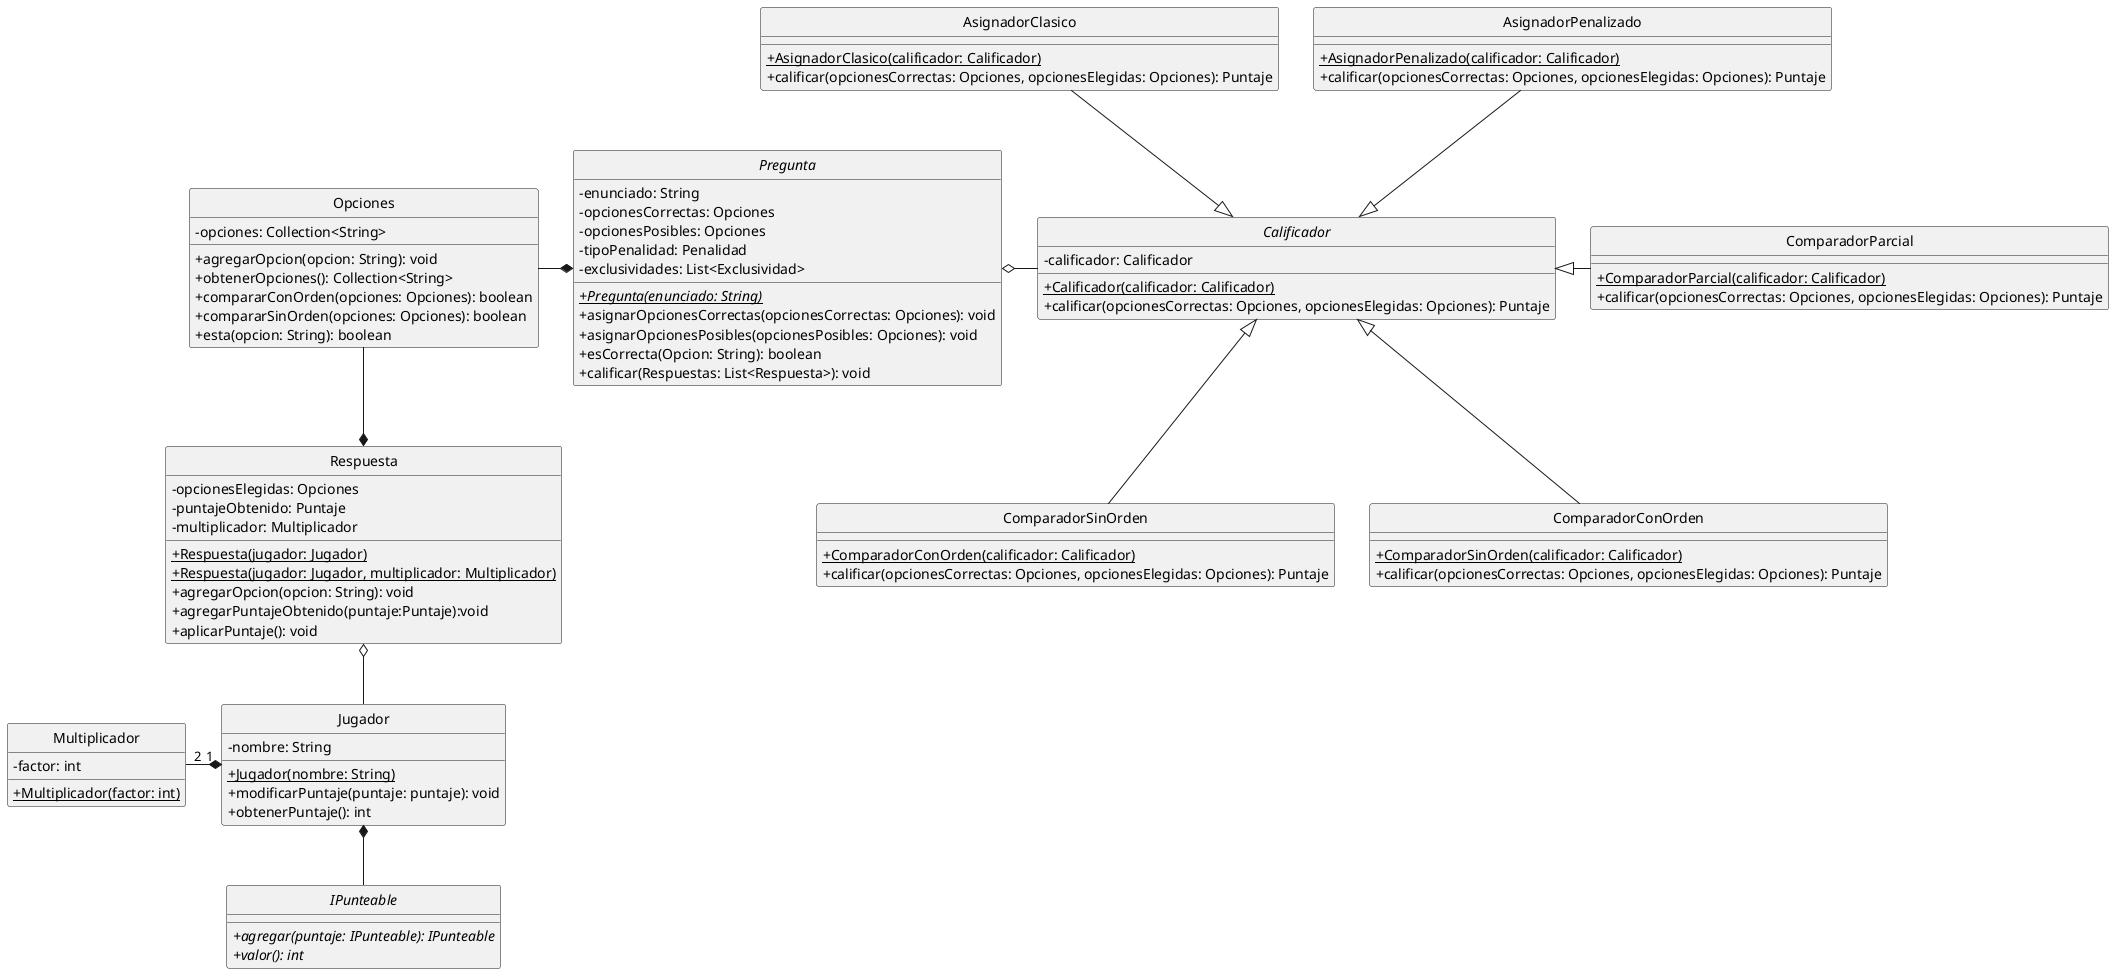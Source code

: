 @startuml
hide circle
skinparam classAttributeIconSize 0

'Clases
Class Opciones{
    -opciones: Collection<String>
    +agregarOpcion(opcion: String): void
    +obtenerOpciones(): Collection<String>
    +compararConOrden(opciones: Opciones): boolean
    +compararSinOrden(opciones: Opciones): boolean
    +esta(opcion: String): boolean
}

Abstract Class Pregunta{
    -enunciado: String
    -opcionesCorrectas: Opciones
    -opcionesPosibles: Opciones
    -tipoPenalidad: Penalidad
    -exclusividades: List<Exclusividad>
    +{abstract}{static}Pregunta(enunciado: String)
    +asignarOpcionesCorrectas(opcionesCorrectas: Opciones): void
    +asignarOpcionesPosibles(opcionesPosibles: Opciones): void
    +esCorrecta(Opcion: String): boolean
    +calificar(Respuestas: List<Respuesta>): void
}

Class Respuesta{
    -opcionesElegidas: Opciones
    -puntajeObtenido: Puntaje
    -multiplicador: Multiplicador
    +{static}Respuesta(jugador: Jugador)
    +{static}Respuesta(jugador: Jugador, multiplicador: Multiplicador)
    +agregarOpcion(opcion: String): void
    +agregarPuntajeObtenido(puntaje:Puntaje):void
    +aplicarPuntaje(): void
}

Class Jugador{
    -nombre: String
    +{Static}Jugador(nombre: String)
    +modificarPuntaje(puntaje: puntaje): void
    +obtenerPuntaje(): int
}

Interface IPunteable{
    +{abstract}agregar(puntaje: IPunteable): IPunteable
    +{abstract}valor(): int
}

Abstract Calificador{
    -calificador: Calificador
    +{static}Calificador(calificador: Calificador)
    +calificar(opcionesCorrectas: Opciones, opcionesElegidas: Opciones): Puntaje
}

Class ComparadorSinOrden{
    +{static}ComparadorConOrden(calificador: Calificador)
    +calificar(opcionesCorrectas: Opciones, opcionesElegidas: Opciones): Puntaje
}

Class ComparadorConOrden{
    +{static}ComparadorSinOrden(calificador: Calificador)
    +calificar(opcionesCorrectas: Opciones, opcionesElegidas: Opciones): Puntaje
}

Class ComparadorParcial{
    +{static}ComparadorParcial(calificador: Calificador)
    +calificar(opcionesCorrectas: Opciones, opcionesElegidas: Opciones): Puntaje
}

Class AsignadorClasico{
    +{static}AsignadorClasico(calificador: Calificador)
    +calificar(opcionesCorrectas: Opciones, opcionesElegidas: Opciones): Puntaje
}

Class AsignadorPenalizado{
    +{static}AsignadorPenalizado(calificador: Calificador)
    +calificar(opcionesCorrectas: Opciones, opcionesElegidas: Opciones): Puntaje
}

Class Multiplicador{
    -factor: int
    +{static}Multiplicador(factor: int)
}

'Relaciones
Respuesta o-- Jugador
Pregunta *-left- Opciones
Respuesta *-up- Opciones

Jugador *-- IPunteable

Pregunta o-right- Calificador
ComparadorConOrden -up-|> Calificador
ComparadorSinOrden -up-|> Calificador
ComparadorParcial -left-|> Calificador
AsignadorClasico --|> Calificador
AsignadorPenalizado --|> Calificador

Jugador "1" *-left- "2" Multiplicador
@enduml